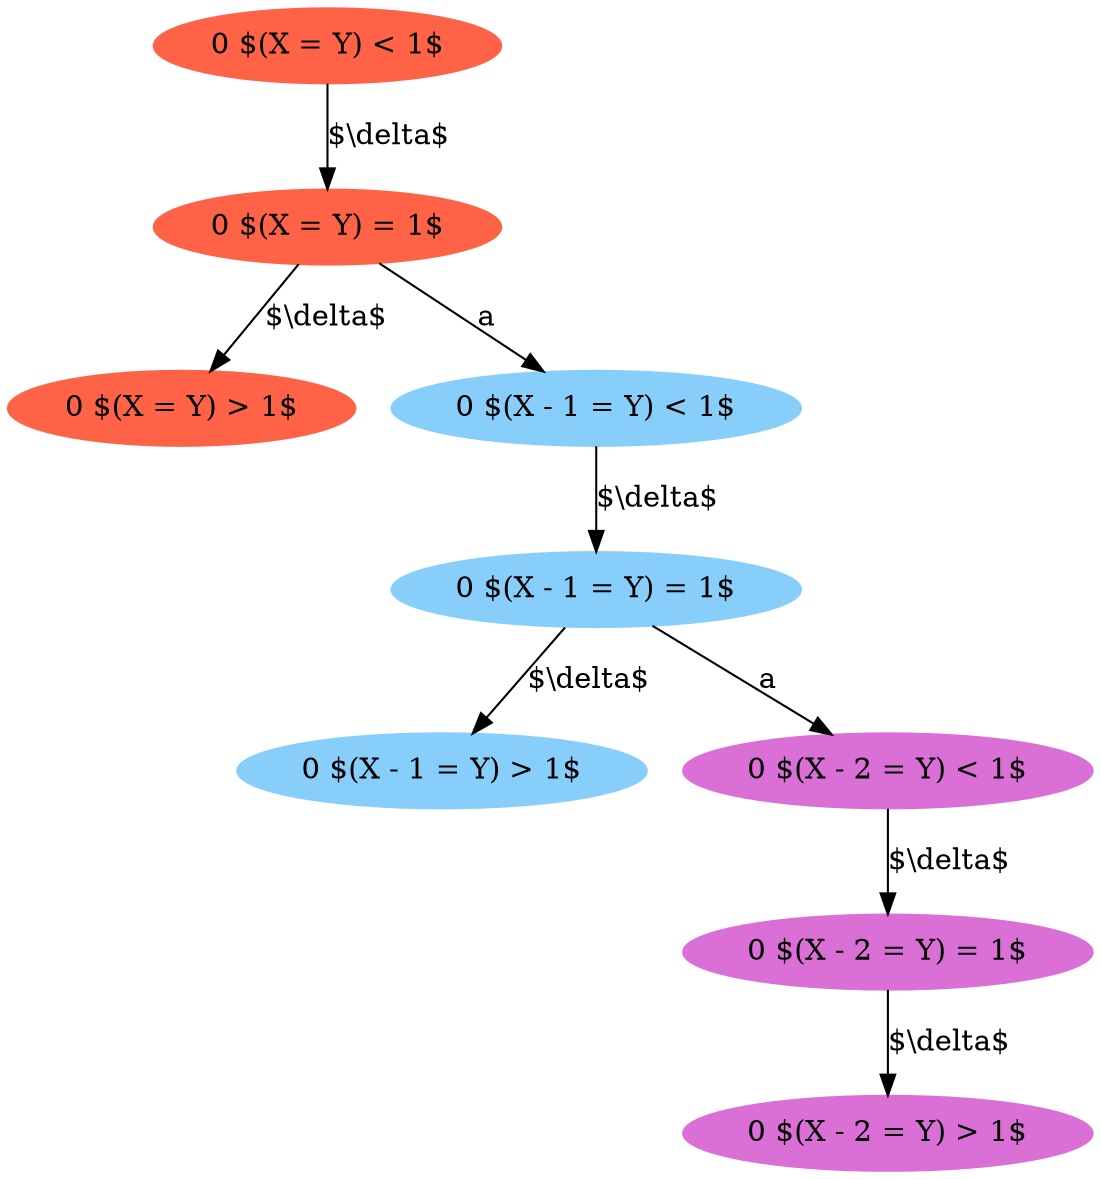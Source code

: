 digraph {
"0 $(X = Y) < 1$" [style=filled,color=tomato];
"0 $(X = Y) = 1$" [style=filled,color=tomato];
"0 $(X = Y) > 1$" [style=filled,color=tomato];
"0 $(X - 1 = Y) < 1$" [style=filled,color=lightskyblue];
"0 $(X - 1 = Y) = 1$" [style=filled,color=lightskyblue];
"0 $(X - 1 = Y) > 1$" [style=filled,color=lightskyblue];
"0 $(X - 2 = Y) < 1$" [style=filled,color=orchid];
"0 $(X - 2 = Y) = 1$" [style=filled,color=orchid];
"0 $(X - 2 = Y) > 1$" [style=filled,color=orchid];
"0 $(X = Y) < 1$" -> "0 $(X = Y) = 1$" [label = "$\\delta$"]
"0 $(X = Y) = 1$" -> "0 $(X = Y) > 1$" [label = "$\\delta$"]
"0 $(X = Y) = 1$" -> "0 $(X - 1 = Y) < 1$" [label = "a"]
"0 $(X - 1 = Y) < 1$" -> "0 $(X - 1 = Y) = 1$" [label = "$\\delta$"]
"0 $(X - 1 = Y) = 1$" -> "0 $(X - 1 = Y) > 1$" [label = "$\\delta$"]
"0 $(X - 1 = Y) = 1$" -> "0 $(X - 2 = Y) < 1$" [label = "a"]
"0 $(X - 2 = Y) < 1$" -> "0 $(X - 2 = Y) = 1$" [label = "$\\delta$"]
"0 $(X - 2 = Y) = 1$" -> "0 $(X - 2 = Y) > 1$" [label = "$\\delta$"]
}
